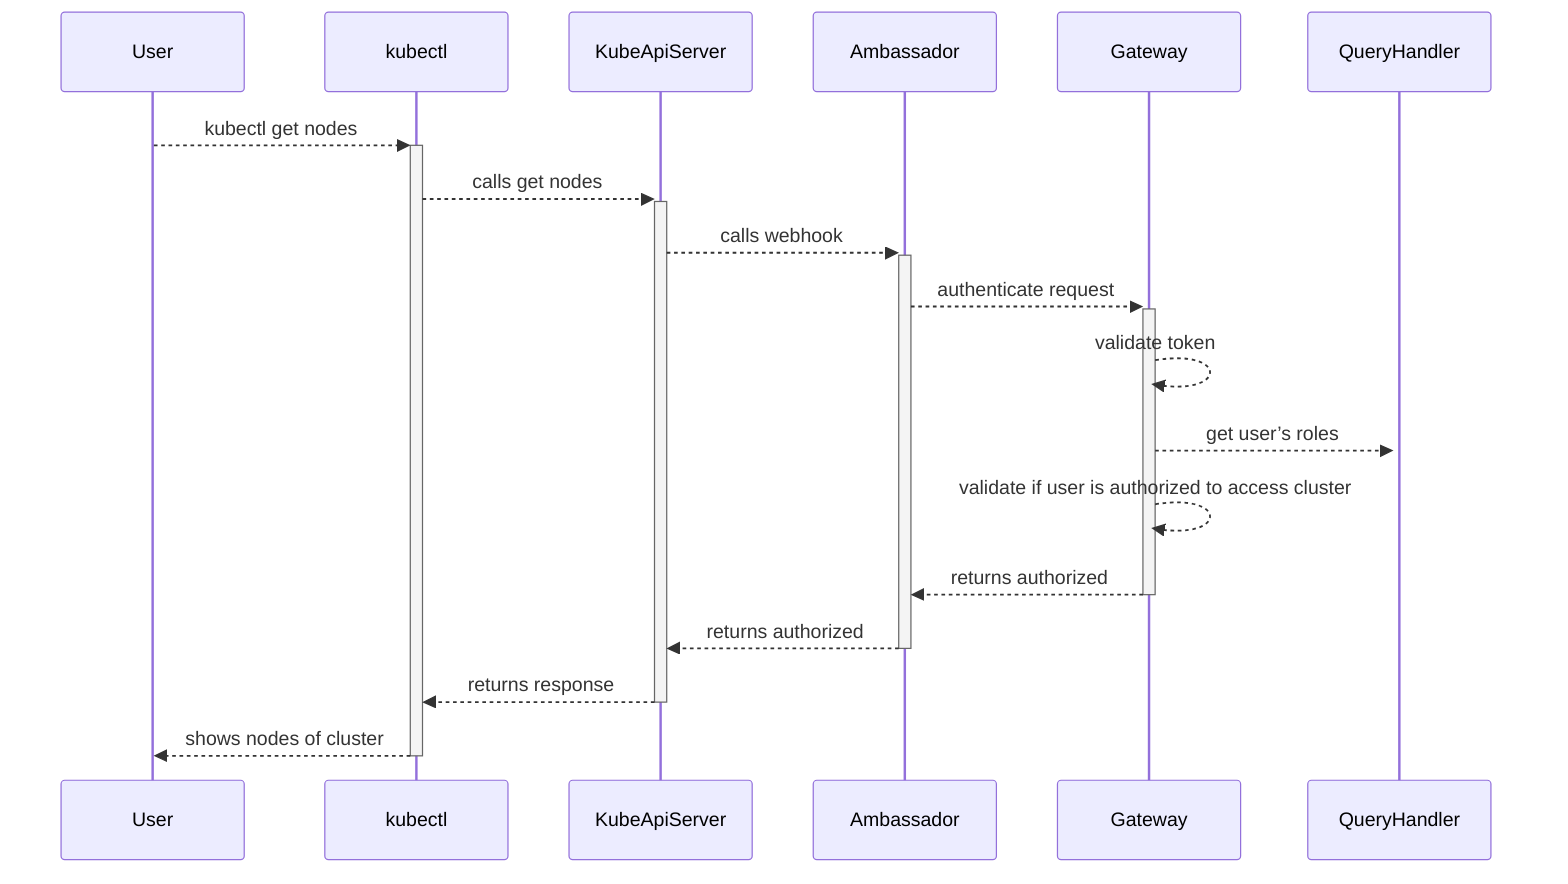sequenceDiagram
    participant U as User
    participant K as kubectl
    participant C as KubeApiServer
    participant A as Ambassador
    participant G as Gateway
    participant Q as QueryHandler
    U-->>+K: kubectl get nodes
    K-->>+C: calls get nodes
    C-->>+A: calls webhook
    A-->>+G: authenticate request
    G-->>G: validate token
    G-->>+Q: get user’s roles
    G-->>G: validate if user is authorized to access cluster
    G-->>-A: returns authorized
    A-->>-C: returns authorized
    C-->>-K: returns response
    K-->>-U: shows nodes of cluster